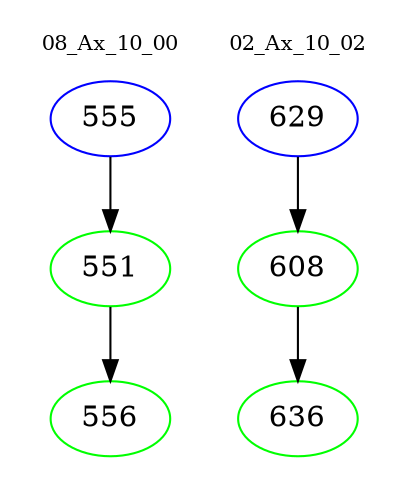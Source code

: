 digraph{
subgraph cluster_0 {
color = white
label = "08_Ax_10_00";
fontsize=10;
T0_555 [label="555", color="blue"]
T0_555 -> T0_551 [color="black"]
T0_551 [label="551", color="green"]
T0_551 -> T0_556 [color="black"]
T0_556 [label="556", color="green"]
}
subgraph cluster_1 {
color = white
label = "02_Ax_10_02";
fontsize=10;
T1_629 [label="629", color="blue"]
T1_629 -> T1_608 [color="black"]
T1_608 [label="608", color="green"]
T1_608 -> T1_636 [color="black"]
T1_636 [label="636", color="green"]
}
}
